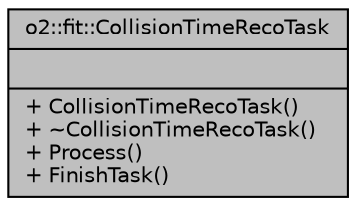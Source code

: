 digraph "o2::fit::CollisionTimeRecoTask"
{
 // INTERACTIVE_SVG=YES
  bgcolor="transparent";
  edge [fontname="Helvetica",fontsize="10",labelfontname="Helvetica",labelfontsize="10"];
  node [fontname="Helvetica",fontsize="10",shape=record];
  Node1 [label="{o2::fit::CollisionTimeRecoTask\n||+ CollisionTimeRecoTask()\l+ ~CollisionTimeRecoTask()\l+ Process()\l+ FinishTask()\l}",height=0.2,width=0.4,color="black", fillcolor="grey75", style="filled" fontcolor="black"];
}
